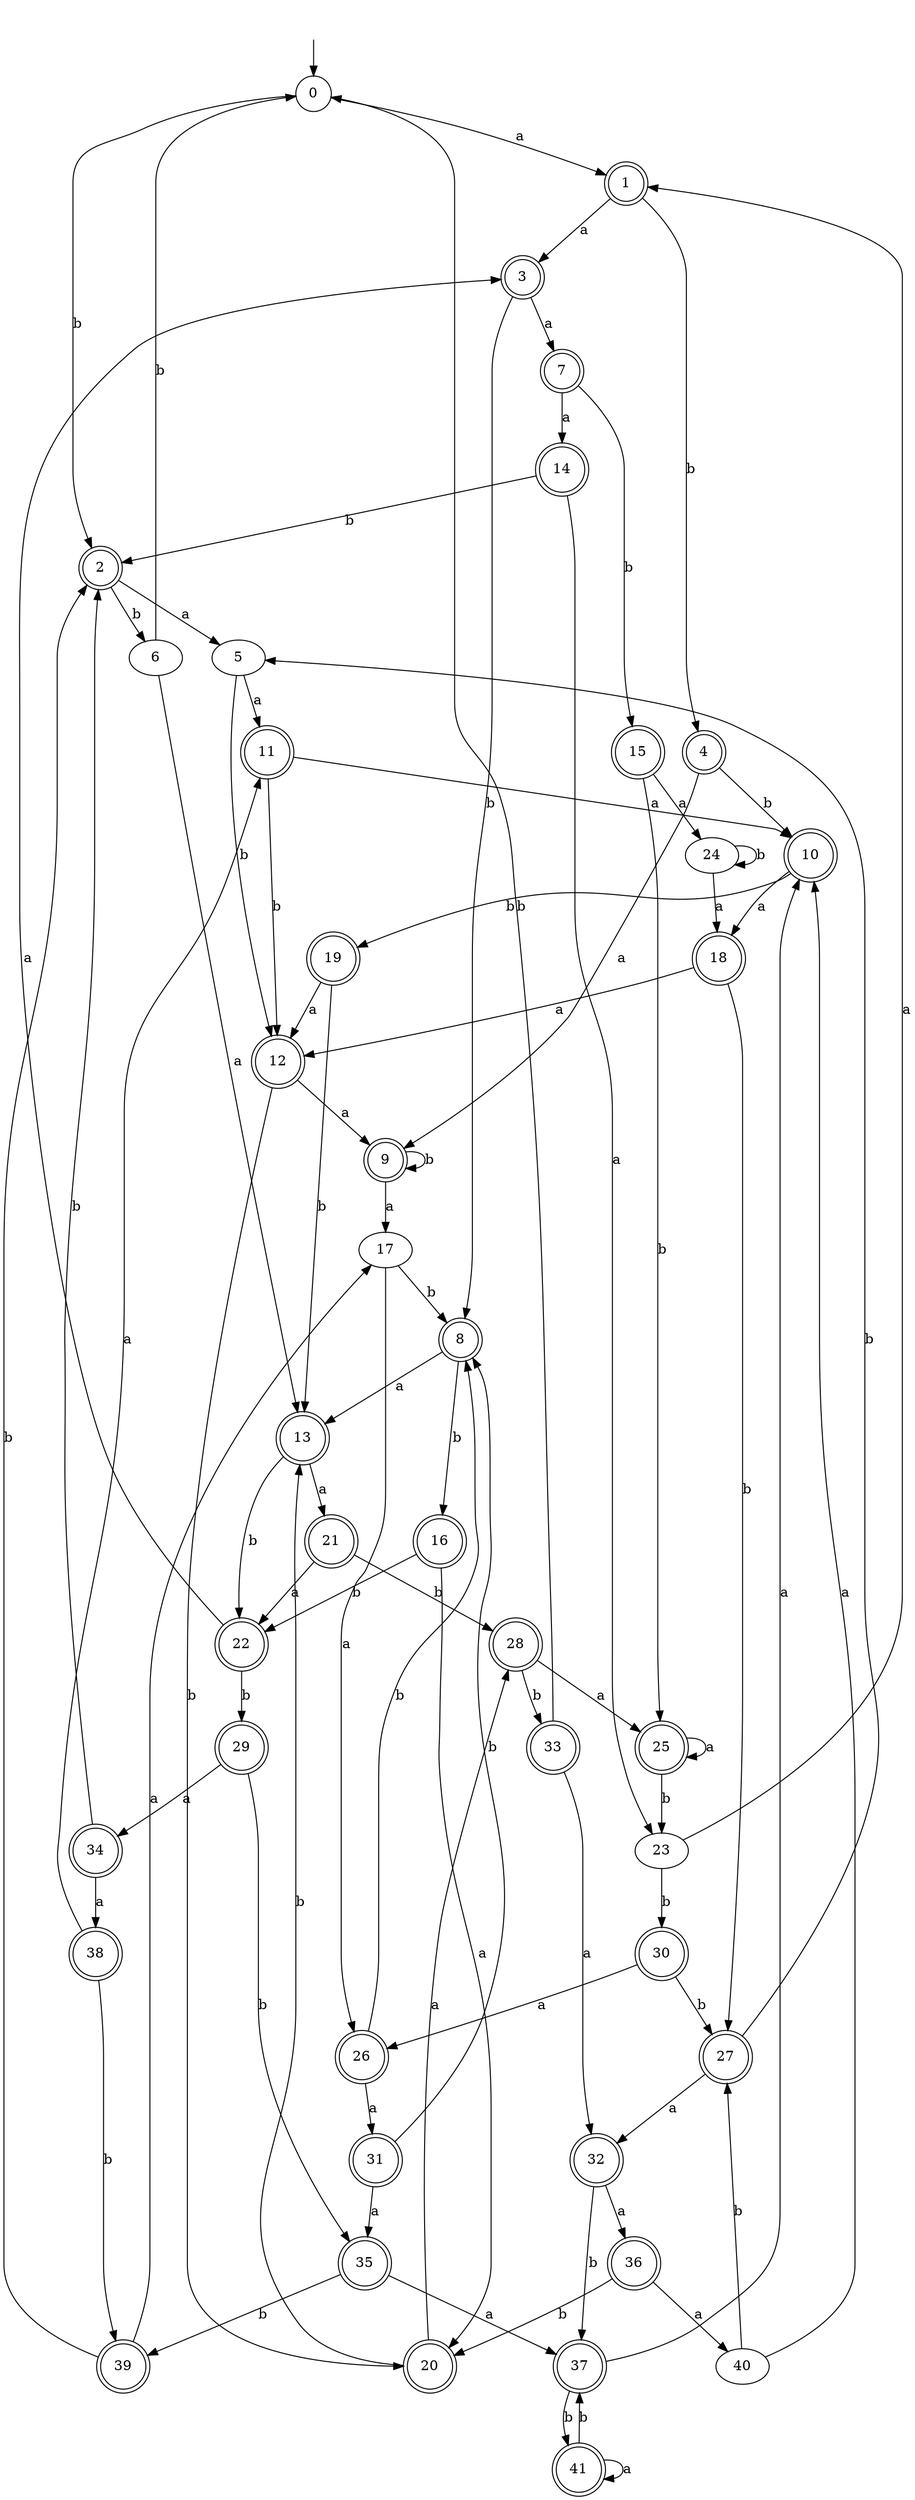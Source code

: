 digraph RandomDFA {
  __start0 [label="", shape=none];
  __start0 -> 0 [label=""];
  0 [shape=circle]
  0 -> 1 [label="a"]
  0 -> 2 [label="b"]
  1 [shape=doublecircle]
  1 -> 3 [label="a"]
  1 -> 4 [label="b"]
  2 [shape=doublecircle]
  2 -> 5 [label="a"]
  2 -> 6 [label="b"]
  3 [shape=doublecircle]
  3 -> 7 [label="a"]
  3 -> 8 [label="b"]
  4 [shape=doublecircle]
  4 -> 9 [label="a"]
  4 -> 10 [label="b"]
  5
  5 -> 11 [label="a"]
  5 -> 12 [label="b"]
  6
  6 -> 13 [label="a"]
  6 -> 0 [label="b"]
  7 [shape=doublecircle]
  7 -> 14 [label="a"]
  7 -> 15 [label="b"]
  8 [shape=doublecircle]
  8 -> 13 [label="a"]
  8 -> 16 [label="b"]
  9 [shape=doublecircle]
  9 -> 17 [label="a"]
  9 -> 9 [label="b"]
  10 [shape=doublecircle]
  10 -> 18 [label="a"]
  10 -> 19 [label="b"]
  11 [shape=doublecircle]
  11 -> 10 [label="a"]
  11 -> 12 [label="b"]
  12 [shape=doublecircle]
  12 -> 9 [label="a"]
  12 -> 20 [label="b"]
  13 [shape=doublecircle]
  13 -> 21 [label="a"]
  13 -> 22 [label="b"]
  14 [shape=doublecircle]
  14 -> 23 [label="a"]
  14 -> 2 [label="b"]
  15 [shape=doublecircle]
  15 -> 24 [label="a"]
  15 -> 25 [label="b"]
  16 [shape=doublecircle]
  16 -> 20 [label="a"]
  16 -> 22 [label="b"]
  17
  17 -> 26 [label="a"]
  17 -> 8 [label="b"]
  18 [shape=doublecircle]
  18 -> 12 [label="a"]
  18 -> 27 [label="b"]
  19 [shape=doublecircle]
  19 -> 12 [label="a"]
  19 -> 13 [label="b"]
  20 [shape=doublecircle]
  20 -> 28 [label="a"]
  20 -> 13 [label="b"]
  21 [shape=doublecircle]
  21 -> 22 [label="a"]
  21 -> 28 [label="b"]
  22 [shape=doublecircle]
  22 -> 3 [label="a"]
  22 -> 29 [label="b"]
  23
  23 -> 1 [label="a"]
  23 -> 30 [label="b"]
  24
  24 -> 18 [label="a"]
  24 -> 24 [label="b"]
  25 [shape=doublecircle]
  25 -> 25 [label="a"]
  25 -> 23 [label="b"]
  26 [shape=doublecircle]
  26 -> 31 [label="a"]
  26 -> 8 [label="b"]
  27 [shape=doublecircle]
  27 -> 32 [label="a"]
  27 -> 5 [label="b"]
  28 [shape=doublecircle]
  28 -> 25 [label="a"]
  28 -> 33 [label="b"]
  29 [shape=doublecircle]
  29 -> 34 [label="a"]
  29 -> 35 [label="b"]
  30 [shape=doublecircle]
  30 -> 26 [label="a"]
  30 -> 27 [label="b"]
  31 [shape=doublecircle]
  31 -> 35 [label="a"]
  31 -> 8 [label="b"]
  32 [shape=doublecircle]
  32 -> 36 [label="a"]
  32 -> 37 [label="b"]
  33 [shape=doublecircle]
  33 -> 32 [label="a"]
  33 -> 0 [label="b"]
  34 [shape=doublecircle]
  34 -> 38 [label="a"]
  34 -> 2 [label="b"]
  35 [shape=doublecircle]
  35 -> 37 [label="a"]
  35 -> 39 [label="b"]
  36 [shape=doublecircle]
  36 -> 40 [label="a"]
  36 -> 20 [label="b"]
  37 [shape=doublecircle]
  37 -> 10 [label="a"]
  37 -> 41 [label="b"]
  38 [shape=doublecircle]
  38 -> 11 [label="a"]
  38 -> 39 [label="b"]
  39 [shape=doublecircle]
  39 -> 17 [label="a"]
  39 -> 2 [label="b"]
  40
  40 -> 10 [label="a"]
  40 -> 27 [label="b"]
  41 [shape=doublecircle]
  41 -> 41 [label="a"]
  41 -> 37 [label="b"]
}

